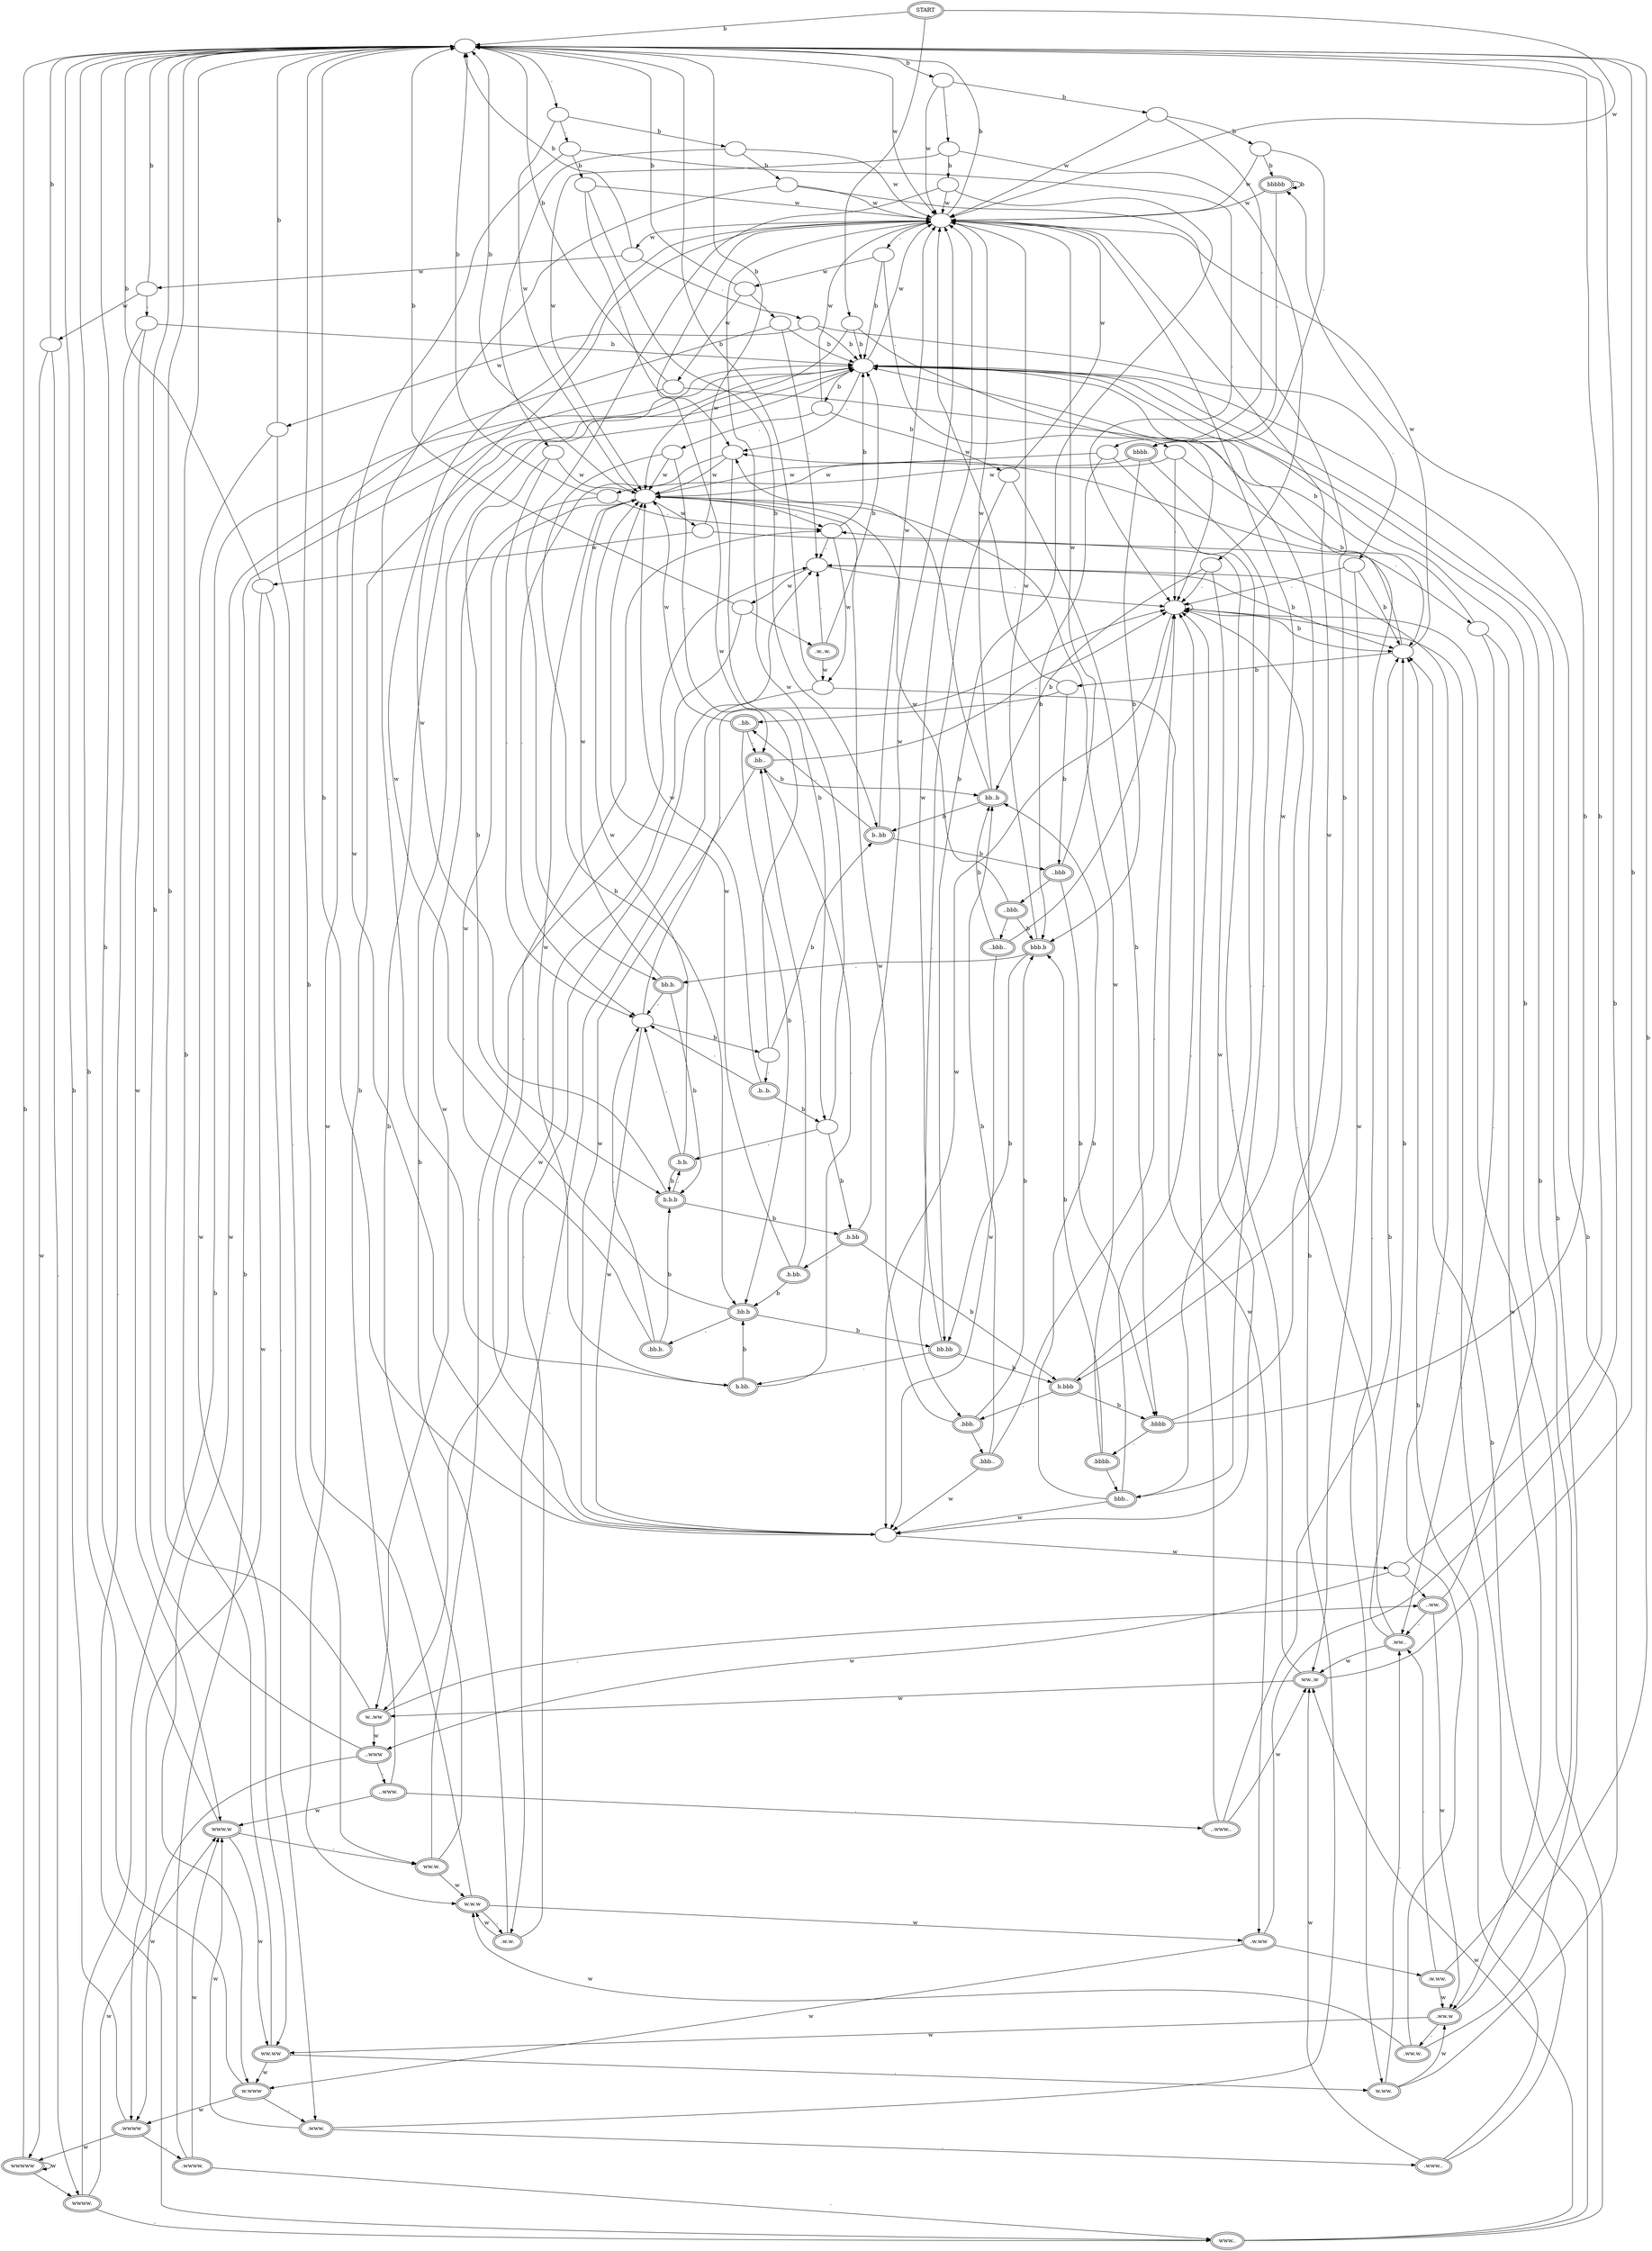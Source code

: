 digraph real_state_machine {
node1 [label="START", peripheries=2]                        
node2 [label="", peripheries=1]                             
node3 [label="", peripheries=1]                             
node4 [label="", peripheries=1]                             
node5 [label="", peripheries=1]                             
node6 [label="bbbbb", peripheries=2]                        
node7 [label="", peripheries=1]                             
node8 [label="", peripheries=1]                             
node9 [label="", peripheries=1]                             
node10 [label="", peripheries=1]                            
node11 [label="wwwww", peripheries=2]                       
node12 [label="", peripheries=1]                            
node13 [label="", peripheries=1]                            
node14 [label="", peripheries=1]                            
node15 [label="", peripheries=1]                            
node16 [label=".bbbb", peripheries=2]                       
node17 [label=".bbbb.", peripheries=2]                      
node18 [label="", peripheries=1]                            
node19 [label="", peripheries=1]                            
node20 [label="", peripheries=1]                            
node21 [label=".wwww", peripheries=2]                       
node22 [label=".wwww.", peripheries=2]                      
node23 [label="bbbb.", peripheries=2]                       
node24 [label="wwww.", peripheries=2]                       
node25 [label="", peripheries=1]                            
node26 [label="bbb.b", peripheries=2]                       
node27 [label="", peripheries=1]                            
node28 [label="", peripheries=1]                            
node29 [label="", peripheries=1]                            
node30 [label="b.bbb", peripheries=2]                       
node31 [label="", peripheries=1]                            
node32 [label="", peripheries=1]                            
node33 [label="", peripheries=1]                            
node34 [label="w.www", peripheries=2]                       
node35 [label="", peripheries=1]                            
node36 [label="www.w", peripheries=2]                       
node37 [label="", peripheries=1]                            
node38 [label="", peripheries=1]                            
node39 [label="bb.bb", peripheries=2]                       
node40 [label="", peripheries=1]                            
node41 [label="", peripheries=1]                            
node42 [label="ww.ww", peripheries=2]                       
node43 [label="", peripheries=1]                            
node44 [label="", peripheries=1]                            
node45 [label="", peripheries=1]                            
node46 [label="..bbb", peripheries=2]                       
node47 [label="..bbb.", peripheries=2]                      
node48 [label="..bbb..", peripheries=2]                     
node49 [label="", peripheries=1]                            
node50 [label="", peripheries=1]                            
node51 [label="..www", peripheries=2]                       
node52 [label="..www.", peripheries=2]                      
node53 [label="..www..", peripheries=2]                     
node54 [label=".bbb.", peripheries=2]                       
node55 [label=".bbb..", peripheries=2]                      
node56 [label=".www.", peripheries=2]                       
node57 [label=".www..", peripheries=2]                      
node58 [label="", peripheries=1]                            
node59 [label="", peripheries=1]                            
node60 [label=".b.bb", peripheries=2]                       
node61 [label=".b.bb.", peripheries=2]                      
node62 [label="", peripheries=1]                            
node63 [label=".bb.b", peripheries=2]                       
node64 [label=".bb.b.", peripheries=2]                      
node65 [label="", peripheries=1]                            
node66 [label=".ww.w", peripheries=2]                       
node67 [label=".ww.w.", peripheries=2]                      
node68 [label="", peripheries=1]                            
node69 [label="", peripheries=1]                            
node70 [label=".w.ww", peripheries=2]                       
node71 [label=".w.ww.", peripheries=2]                      
node72 [label="bbb..", peripheries=2]                       
node73 [label="www..", peripheries=2]                       
node74 [label="bb.b.", peripheries=2]                       
node75 [label="ww.w.", peripheries=2]                       
node76 [label="", peripheries=1]                            
node77 [label="bb..b", peripheries=2]                       
node78 [label="", peripheries=1]                            
node79 [label="", peripheries=1]                            
node80 [label="b..bb", peripheries=2]                       
node81 [label="", peripheries=1]                            
node82 [label="", peripheries=1]                            
node83 [label="w..ww", peripheries=2]                       
node84 [label="", peripheries=1]                            
node85 [label="ww..w", peripheries=2]                       
node86 [label="b.bb.", peripheries=2]                       
node87 [label="w.ww.", peripheries=2]                       
node88 [label="", peripheries=1]                            
node89 [label="b.b.b", peripheries=2]                       
node90 [label="", peripheries=1]                            
node91 [label="w.w.w", peripheries=2]                       
node92 [label=".bb..", peripheries=2]                       
node93 [label="..bb.", peripheries=2]                       
node94 [label="..ww.", peripheries=2]                       
node95 [label=".ww..", peripheries=2]                       
node96 [label=".b.b.", peripheries=2]                       
node97 [label=".w.w.", peripheries=2]                       
node98 [label="", peripheries=1]                            
node99 [label="", peripheries=1]                            
node100 [label=".b..b.", peripheries=2]                     
node101 [label="", peripheries=1]                           
node102 [label="", peripheries=1]                           
node103 [label=".w..w.", peripheries=2]                     
node1 -> node12 [label="."]                                 
node1 -> node2 [label="b"]                                  
node1 -> node7 [label="w"]                                  
node2 -> node27 [label="."]                                 
node2 -> node3 [label="b"]                                  
node2 -> node7 [label="w"]                                  
node3 -> node37 [label="."]                                 
node3 -> node4 [label="b"]                                  
node3 -> node7 [label="w"]                                  
node4 -> node25 [label="."]                                 
node4 -> node5 [label="b"]                                  
node4 -> node7 [label="w"]                                  
node5 -> node23 [label="."]                                 
node5 -> node6 [label="b"]                                  
node5 -> node7 [label="w"]                                  
node6 -> node23 [label="."]                                 
node6 -> node6 [label="b"]                                  
node6 -> node7 [label="w"]                                  
node7 -> node31 [label="."]                                 
node7 -> node2 [label="b"]                                  
node7 -> node8 [label="w"]                                  
node8 -> node40 [label="."]                                 
node8 -> node2 [label="b"]                                  
node8 -> node9 [label="w"]                                  
node9 -> node35 [label="."]                                 
node9 -> node2 [label="b"]                                  
node9 -> node10 [label="w"]                                 
node10 -> node24 [label="."]                                
node10 -> node2 [label="b"]                                 
node10 -> node11 [label="w"]                                
node11 -> node24 [label="."]                                
node11 -> node2 [label="b"]                                 
node11 -> node11 [label="w"]                                
node12 -> node43 [label="."]                                
node12 -> node13 [label="b"]                                
node12 -> node18 [label="w"]                                
node13 -> node58 [label="."]                                
node13 -> node14 [label="b"]                                
node13 -> node7 [label="w"]                                 
node14 -> node62 [label="."]                                
node14 -> node15 [label="b"]                                
node14 -> node7 [label="w"]                                 
node15 -> node54 [label="."]                                
node15 -> node16 [label="b"]                                
node15 -> node7 [label="w"]                                 
node16 -> node17 [label="."]                                
node16 -> node6 [label="b"]                                 
node16 -> node7 [label="w"]                                 
node17 -> node72 [label="."]                                
node17 -> node26 [label="b"]                                
node17 -> node18 [label="w"]                                
node18 -> node68 [label="."]                                
node18 -> node2 [label="b"]                                 
node18 -> node19 [label="w"]                                
node19 -> node65 [label="."]                                
node19 -> node2 [label="b"]                                 
node19 -> node20 [label="w"]                                
node20 -> node56 [label="."]                                
node20 -> node2 [label="b"]                                 
node20 -> node21 [label="w"]                                
node21 -> node22 [label="."]                                
node21 -> node2 [label="b"]                                 
node21 -> node11 [label="w"]                                
node22 -> node73 [label="."]                                
node22 -> node13 [label="b"]                                
node22 -> node36 [label="w"]                                
node23 -> node72 [label="."]                                
node23 -> node26 [label="b"]                                
node23 -> node18 [label="w"]                                
node24 -> node73 [label="."]                                
node24 -> node13 [label="b"]                                
node24 -> node36 [label="w"]                                
node25 -> node72 [label="."]                                
node25 -> node26 [label="b"]                                
node25 -> node18 [label="w"]                                
node26 -> node74 [label="."]                                
node26 -> node39 [label="b"]                                
node26 -> node7 [label="w"]                                 
node27 -> node78 [label="."]                                
node27 -> node28 [label="b"]                                
node27 -> node18 [label="w"]                                
node28 -> node88 [label="."]                                
node28 -> node29 [label="b"]                                
node28 -> node7 [label="w"]                                 
node29 -> node86 [label="."]                                
node29 -> node30 [label="b"]                                
node29 -> node7 [label="w"]                                 
node30 -> node54 [label="."]                                
node30 -> node16 [label="b"]                                
node30 -> node7 [label="w"]                                 
node31 -> node81 [label="."]                                
node31 -> node13 [label="b"]                                
node31 -> node32 [label="w"]                                
node32 -> node90 [label="."]                                
node32 -> node2 [label="b"]                                 
node32 -> node33 [label="w"]                                
node33 -> node87 [label="."]                                
node33 -> node2 [label="b"]                                 
node33 -> node34 [label="w"]                                
node34 -> node56 [label="."]                                
node34 -> node2 [label="b"]                                 
node34 -> node21 [label="w"]                                
node35 -> node73 [label="."]                                
node35 -> node13 [label="b"]                                
node35 -> node36 [label="w"]                                
node36 -> node75 [label="."]                                
node36 -> node2 [label="b"]                                 
node36 -> node42 [label="w"]                                
node37 -> node76 [label="."]                                
node37 -> node38 [label="b"]                                
node37 -> node18 [label="w"]                                
node38 -> node74 [label="."]                                
node38 -> node39 [label="b"]                                
node38 -> node7 [label="w"]                                 
node39 -> node86 [label="."]                                
node39 -> node30 [label="b"]                                
node39 -> node7 [label="w"]                                 
node40 -> node84 [label="."]                                
node40 -> node13 [label="b"]                                
node40 -> node41 [label="w"]                                
node41 -> node75 [label="."]                                
node41 -> node2 [label="b"]                                 
node41 -> node42 [label="w"]                                
node42 -> node87 [label="."]                                
node42 -> node2 [label="b"]                                 
node42 -> node34 [label="w"]                                
node43 -> node43 [label="."]                                
node43 -> node44 [label="b"]                                
node43 -> node49 [label="w"]                                
node44 -> node58 [label="."]                                
node44 -> node45 [label="b"]                                
node44 -> node7 [label="w"]                                 
node45 -> node93 [label="."]                                
node45 -> node46 [label="b"]                                
node45 -> node7 [label="w"]                                 
node46 -> node47 [label="."]                                
node46 -> node16 [label="b"]                                
node46 -> node7 [label="w"]                                 
node47 -> node48 [label="."]                                
node47 -> node26 [label="b"]                                
node47 -> node18 [label="w"]                                
node48 -> node43 [label="."]                                
node48 -> node77 [label="b"]                                
node48 -> node49 [label="w"]                                
node49 -> node68 [label="."]                                
node49 -> node2 [label="b"]                                 
node49 -> node50 [label="w"]                                
node50 -> node94 [label="."]                                
node50 -> node2 [label="b"]                                 
node50 -> node51 [label="w"]                                
node51 -> node52 [label="."]                                
node51 -> node2 [label="b"]                                 
node51 -> node21 [label="w"]                                
node52 -> node53 [label="."]                                
node52 -> node13 [label="b"]                                
node52 -> node36 [label="w"]                                
node53 -> node43 [label="."]                                
node53 -> node44 [label="b"]                                
node53 -> node85 [label="w"]                                
node54 -> node55 [label="."]                                
node54 -> node26 [label="b"]                                
node54 -> node18 [label="w"]                                
node55 -> node43 [label="."]                                
node55 -> node77 [label="b"]                                
node55 -> node49 [label="w"]                                
node56 -> node57 [label="."]                                
node56 -> node13 [label="b"]                                
node56 -> node36 [label="w"]                                
node57 -> node43 [label="."]                                
node57 -> node44 [label="b"]                                
node57 -> node85 [label="w"]                                
node58 -> node98 [label="."]                                
node58 -> node59 [label="b"]                                
node58 -> node18 [label="w"]                                
node59 -> node96 [label="."]                                
node59 -> node60 [label="b"]                                
node59 -> node7 [label="w"]                                 
node60 -> node61 [label="."]                                
node60 -> node30 [label="b"]                                
node60 -> node7 [label="w"]                                 
node61 -> node92 [label="."]                                
node61 -> node63 [label="b"]                                
node61 -> node18 [label="w"]                                
node62 -> node92 [label="."]                                
node62 -> node63 [label="b"]                                
node62 -> node18 [label="w"]                                
node63 -> node64 [label="."]                                
node63 -> node39 [label="b"]                                
node63 -> node7 [label="w"]                                 
node64 -> node98 [label="."]                                
node64 -> node89 [label="b"]                                
node64 -> node18 [label="w"]                                
node65 -> node95 [label="."]                                
node65 -> node13 [label="b"]                                
node65 -> node66 [label="w"]                                
node66 -> node67 [label="."]                                
node66 -> node2 [label="b"]                                 
node66 -> node42 [label="w"]                                
node67 -> node101 [label="."]                               
node67 -> node13 [label="b"]                                
node67 -> node91 [label="w"]                                
node68 -> node101 [label="."]                               
node68 -> node13 [label="b"]                                
node68 -> node69 [label="w"]                                
node69 -> node97 [label="."]                                
node69 -> node2 [label="b"]                                 
node69 -> node70 [label="w"]                                
node70 -> node71 [label="."]                                
node70 -> node2 [label="b"]                                 
node70 -> node34 [label="w"]                                
node71 -> node95 [label="."]                                
node71 -> node13 [label="b"]                                
node71 -> node66 [label="w"]                                
node72 -> node43 [label="."]                                
node72 -> node77 [label="b"]                                
node72 -> node49 [label="w"]                                
node73 -> node43 [label="."]                                
node73 -> node44 [label="b"]                                
node73 -> node85 [label="w"]                                
node74 -> node98 [label="."]                                
node74 -> node89 [label="b"]                                
node74 -> node18 [label="w"]                                
node75 -> node101 [label="."]                               
node75 -> node13 [label="b"]                                
node75 -> node91 [label="w"]                                
node76 -> node43 [label="."]                                
node76 -> node77 [label="b"]                                
node76 -> node49 [label="w"]                                
node77 -> node58 [label="."]                                
node77 -> node80 [label="b"]                                
node77 -> node7 [label="w"]                                 
node78 -> node43 [label="."]                                
node78 -> node79 [label="b"]                                
node78 -> node49 [label="w"]                                
node79 -> node58 [label="."]                                
node79 -> node80 [label="b"]                                
node79 -> node7 [label="w"]                                 
node80 -> node93 [label="."]                                
node80 -> node46 [label="b"]                                
node80 -> node7 [label="w"]                                 
node81 -> node43 [label="."]                                
node81 -> node44 [label="b"]                                
node81 -> node82 [label="w"]                                
node82 -> node68 [label="."]                                
node82 -> node2 [label="b"]                                 
node82 -> node83 [label="w"]                                
node83 -> node94 [label="."]                                
node83 -> node2 [label="b"]                                 
node83 -> node51 [label="w"]                                
node84 -> node43 [label="."]                                
node84 -> node44 [label="b"]                                
node84 -> node85 [label="w"]                                
node85 -> node68 [label="."]                                
node85 -> node2 [label="b"]                                 
node85 -> node83 [label="w"]                                
node86 -> node92 [label="."]                                
node86 -> node63 [label="b"]                                
node86 -> node18 [label="w"]                                
node87 -> node95 [label="."]                                
node87 -> node13 [label="b"]                                
node87 -> node66 [label="w"]                                
node88 -> node98 [label="."]                                
node88 -> node89 [label="b"]                                
node88 -> node18 [label="w"]                                
node89 -> node96 [label="."]                                
node89 -> node60 [label="b"]                                
node89 -> node7 [label="w"]                                 
node90 -> node101 [label="."]                               
node90 -> node13 [label="b"]                                
node90 -> node91 [label="w"]                                
node91 -> node97 [label="."]
node91 -> node2 [label="b"]
node91 -> node70 [label="w"]
node92 -> node43 [label="."]
node92 -> node77 [label="b"]
node92 -> node49 [label="w"]
node93 -> node92 [label="."]
node93 -> node63 [label="b"]
node93 -> node18 [label="w"]
node94 -> node95 [label="."]
node94 -> node13 [label="b"]
node94 -> node66 [label="w"]
node95 -> node43 [label="."]
node95 -> node44 [label="b"]
node95 -> node85 [label="w"]
node96 -> node98 [label="."]
node96 -> node89 [label="b"]
node96 -> node18 [label="w"]
node97 -> node101 [label="."]
node97 -> node13 [label="b"]
node97 -> node91 [label="w"]
node98 -> node43 [label="."]
node98 -> node99 [label="b"]
node98 -> node49 [label="w"]
node99 -> node100 [label="."]
node99 -> node80 [label="b"]
node99 -> node7 [label="w"]
node100 -> node98 [label="."]
node100 -> node59 [label="b"]
node100 -> node18 [label="w"]
node101 -> node43 [label="."]
node101 -> node44 [label="b"]
node101 -> node102 [label="w"]
node102 -> node103 [label="."]
node102 -> node2 [label="b"]
node102 -> node83 [label="w"]
node103 -> node101 [label="."]
node103 -> node13 [label="b"]
node103 -> node69 [label="w"]
}
